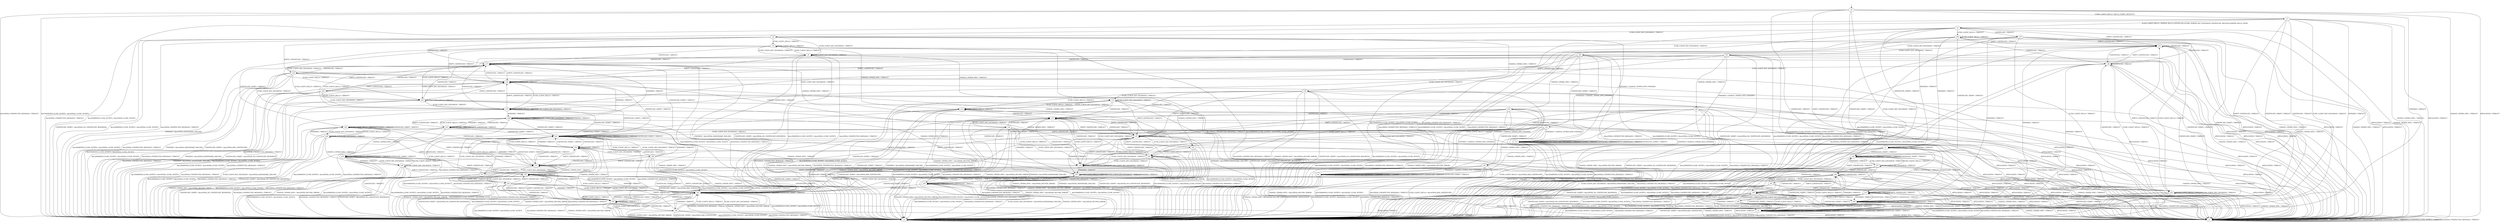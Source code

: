 digraph h7 {
s0 [label="s0"];
s1 [label="s1"];
s2 [label="s2"];
s3 [label="s3"];
s4 [label="s4"];
s5 [label="s5"];
s6 [label="s6"];
s7 [label="s7"];
s19 [label="s19"];
s20 [label="s20"];
s33 [label="s33"];
s60 [label="s60"];
s8 [label="s8"];
s9 [label="s9"];
s10 [label="s10"];
s11 [label="s11"];
s17 [label="s17"];
s21 [label="s21"];
s26 [label="s26"];
s27 [label="s27"];
s34 [label="s34"];
s38 [label="s38"];
s39 [label="s39"];
s40 [label="s40"];
s41 [label="s41"];
s49 [label="s49"];
s63 [label="s63"];
s12 [label="s12"];
s13 [label="s13"];
s14 [label="s14"];
s15 [label="s15"];
s18 [label="s18"];
s22 [label="s22"];
s30 [label="s30"];
s31 [label="s31"];
s35 [label="s35"];
s37 [label="s37"];
s42 [label="s42"];
s44 [label="s44"];
s45 [label="s45"];
s46 [label="s46"];
s48 [label="s48"];
s62 [label="s62"];
s16 [label="s16"];
s23 [label="s23"];
s25 [label="s25"];
s28 [label="s28"];
s32 [label="s32"];
s36 [label="s36"];
s43 [label="s43"];
s47 [label="s47"];
s51 [label="s51"];
s52 [label="s52"];
s53 [label="s53"];
s61 [label="s61"];
s24 [label="s24"];
s29 [label="s29"];
s50 [label="s50"];
s54 [label="s54"];
s55 [label="s55"];
s56 [label="s56"];
s57 [label="s57"];
s58 [label="s58"];
s59 [label="s59"];
s0 -> s1 [label="ECDH_CLIENT_HELLO / HELLO_VERIFY_REQUEST+"];
s0 -> s2 [label="ECDH_CLIENT_KEY_EXCHANGE / TIMEOUT"];
s0 -> s3 [label="CHANGE_CIPHER_SPEC / TIMEOUT"];
s0 -> s2 [label="FINISHED / TIMEOUT"];
s0 -> s3 [label="APPLICATION / TIMEOUT"];
s0 -> s2 [label="CERTIFICATE / TIMEOUT"];
s0 -> s2 [label="EMPTY_CERTIFICATE / TIMEOUT"];
s0 -> s2 [label="CERTIFICATE_VERIFY / TIMEOUT"];
s0 -> s4 [label="Alert(WARNING,CLOSE_NOTIFY) / Alert(FATAL,CLOSE_NOTIFY)"];
s0 -> s4 [label="Alert(FATAL,UNEXPECTED_MESSAGE) / TIMEOUT"];
s1 -> s5 [label="ECDH_CLIENT_HELLO / SERVER_HELLO,CERTIFICATE,ECDHE_SERVER_KEY_EXCHANGE,CERTIFICATE_REQUEST,SERVER_HELLO_DONE"];
s1 -> s2 [label="ECDH_CLIENT_KEY_EXCHANGE / TIMEOUT"];
s1 -> s3 [label="CHANGE_CIPHER_SPEC / TIMEOUT"];
s1 -> s2 [label="FINISHED / TIMEOUT"];
s1 -> s3 [label="APPLICATION / TIMEOUT"];
s1 -> s2 [label="CERTIFICATE / TIMEOUT"];
s1 -> s2 [label="EMPTY_CERTIFICATE / TIMEOUT"];
s1 -> s2 [label="CERTIFICATE_VERIFY / TIMEOUT"];
s1 -> s4 [label="Alert(WARNING,CLOSE_NOTIFY) / Alert(FATAL,CLOSE_NOTIFY)"];
s1 -> s4 [label="Alert(FATAL,UNEXPECTED_MESSAGE) / TIMEOUT"];
s2 -> s2 [label="ECDH_CLIENT_HELLO / TIMEOUT"];
s2 -> s2 [label="ECDH_CLIENT_KEY_EXCHANGE / TIMEOUT"];
s2 -> s3 [label="CHANGE_CIPHER_SPEC / TIMEOUT"];
s2 -> s2 [label="FINISHED / TIMEOUT"];
s2 -> s3 [label="APPLICATION / TIMEOUT"];
s2 -> s2 [label="CERTIFICATE / TIMEOUT"];
s2 -> s2 [label="EMPTY_CERTIFICATE / TIMEOUT"];
s2 -> s2 [label="CERTIFICATE_VERIFY / TIMEOUT"];
s2 -> s4 [label="Alert(WARNING,CLOSE_NOTIFY) / Alert(FATAL,CLOSE_NOTIFY)"];
s2 -> s4 [label="Alert(FATAL,UNEXPECTED_MESSAGE) / TIMEOUT"];
s3 -> s3 [label="ECDH_CLIENT_HELLO / TIMEOUT"];
s3 -> s3 [label="ECDH_CLIENT_KEY_EXCHANGE / TIMEOUT"];
s3 -> s3 [label="CHANGE_CIPHER_SPEC / TIMEOUT"];
s3 -> s3 [label="FINISHED / TIMEOUT"];
s3 -> s3 [label="APPLICATION / TIMEOUT"];
s3 -> s3 [label="CERTIFICATE / TIMEOUT"];
s3 -> s3 [label="EMPTY_CERTIFICATE / TIMEOUT"];
s3 -> s3 [label="CERTIFICATE_VERIFY / TIMEOUT"];
s3 -> s3 [label="Alert(WARNING,CLOSE_NOTIFY) / TIMEOUT"];
s3 -> s3 [label="Alert(FATAL,UNEXPECTED_MESSAGE) / TIMEOUT"];
s4 -> s4 [label="ECDH_CLIENT_HELLO / SOCKET_CLOSED"];
s4 -> s4 [label="ECDH_CLIENT_KEY_EXCHANGE / SOCKET_CLOSED"];
s4 -> s4 [label="CHANGE_CIPHER_SPEC / SOCKET_CLOSED"];
s4 -> s4 [label="FINISHED / SOCKET_CLOSED"];
s4 -> s4 [label="APPLICATION / SOCKET_CLOSED"];
s4 -> s4 [label="CERTIFICATE / SOCKET_CLOSED"];
s4 -> s4 [label="EMPTY_CERTIFICATE / SOCKET_CLOSED"];
s4 -> s4 [label="CERTIFICATE_VERIFY / SOCKET_CLOSED"];
s4 -> s4 [label="Alert(WARNING,CLOSE_NOTIFY) / SOCKET_CLOSED"];
s4 -> s4 [label="Alert(FATAL,UNEXPECTED_MESSAGE) / SOCKET_CLOSED"];
s5 -> s60 [label="ECDH_CLIENT_HELLO / TIMEOUT"];
s5 -> s6 [label="ECDH_CLIENT_KEY_EXCHANGE / TIMEOUT"];
s5 -> s3 [label="CHANGE_CIPHER_SPEC / TIMEOUT"];
s5 -> s7 [label="FINISHED / TIMEOUT"];
s5 -> s3 [label="APPLICATION / TIMEOUT"];
s5 -> s19 [label="CERTIFICATE / TIMEOUT"];
s5 -> s33 [label="EMPTY_CERTIFICATE / TIMEOUT"];
s5 -> s20 [label="CERTIFICATE_VERIFY / TIMEOUT"];
s5 -> s4 [label="Alert(WARNING,CLOSE_NOTIFY) / Alert(FATAL,CLOSE_NOTIFY)"];
s5 -> s4 [label="Alert(FATAL,UNEXPECTED_MESSAGE) / TIMEOUT"];
s6 -> s8 [label="ECDH_CLIENT_HELLO / TIMEOUT"];
s6 -> s9 [label="ECDH_CLIENT_KEY_EXCHANGE / TIMEOUT"];
s6 -> s10 [label="CHANGE_CIPHER_SPEC / TIMEOUT"];
s6 -> s11 [label="FINISHED / CHANGE_CIPHER_SPEC,FINISHED"];
s6 -> s3 [label="APPLICATION / TIMEOUT"];
s6 -> s17 [label="CERTIFICATE / TIMEOUT"];
s6 -> s34 [label="EMPTY_CERTIFICATE / TIMEOUT"];
s6 -> s4 [label="CERTIFICATE_VERIFY / Alert(FATAL,NO_CERTIFICATE_RESERVED)"];
s6 -> s4 [label="Alert(WARNING,CLOSE_NOTIFY) / Alert(FATAL,CLOSE_NOTIFY)"];
s6 -> s4 [label="Alert(FATAL,UNEXPECTED_MESSAGE) / TIMEOUT"];
s7 -> s7 [label="ECDH_CLIENT_HELLO / TIMEOUT"];
s7 -> s4 [label="ECDH_CLIENT_KEY_EXCHANGE / Alert(FATAL,HANDSHAKE_FAILURE)"];
s7 -> s3 [label="CHANGE_CIPHER_SPEC / TIMEOUT"];
s7 -> s7 [label="FINISHED / TIMEOUT"];
s7 -> s3 [label="APPLICATION / TIMEOUT"];
s7 -> s21 [label="CERTIFICATE / TIMEOUT"];
s7 -> s21 [label="EMPTY_CERTIFICATE / TIMEOUT"];
s7 -> s20 [label="CERTIFICATE_VERIFY / TIMEOUT"];
s7 -> s4 [label="Alert(WARNING,CLOSE_NOTIFY) / Alert(FATAL,CLOSE_NOTIFY)"];
s7 -> s4 [label="Alert(FATAL,UNEXPECTED_MESSAGE) / TIMEOUT"];
s19 -> s63 [label="ECDH_CLIENT_HELLO / TIMEOUT"];
s19 -> s26 [label="ECDH_CLIENT_KEY_EXCHANGE / TIMEOUT"];
s19 -> s3 [label="CHANGE_CIPHER_SPEC / TIMEOUT"];
s19 -> s49 [label="FINISHED / TIMEOUT"];
s19 -> s3 [label="APPLICATION / TIMEOUT"];
s19 -> s38 [label="CERTIFICATE / TIMEOUT"];
s19 -> s33 [label="EMPTY_CERTIFICATE / TIMEOUT"];
s19 -> s2 [label="CERTIFICATE_VERIFY / TIMEOUT"];
s19 -> s4 [label="Alert(WARNING,CLOSE_NOTIFY) / Alert(FATAL,CLOSE_NOTIFY)"];
s19 -> s4 [label="Alert(FATAL,UNEXPECTED_MESSAGE) / TIMEOUT"];
s20 -> s20 [label="ECDH_CLIENT_HELLO / TIMEOUT"];
s20 -> s27 [label="ECDH_CLIENT_KEY_EXCHANGE / TIMEOUT"];
s20 -> s3 [label="CHANGE_CIPHER_SPEC / TIMEOUT"];
s20 -> s20 [label="FINISHED / TIMEOUT"];
s20 -> s3 [label="APPLICATION / TIMEOUT"];
s20 -> s39 [label="CERTIFICATE / TIMEOUT"];
s20 -> s40 [label="EMPTY_CERTIFICATE / TIMEOUT"];
s20 -> s20 [label="CERTIFICATE_VERIFY / TIMEOUT"];
s20 -> s4 [label="Alert(WARNING,CLOSE_NOTIFY) / Alert(FATAL,CLOSE_NOTIFY)"];
s20 -> s4 [label="Alert(FATAL,UNEXPECTED_MESSAGE) / TIMEOUT"];
s33 -> s63 [label="ECDH_CLIENT_HELLO / TIMEOUT"];
s33 -> s41 [label="ECDH_CLIENT_KEY_EXCHANGE / TIMEOUT"];
s33 -> s3 [label="CHANGE_CIPHER_SPEC / TIMEOUT"];
s33 -> s49 [label="FINISHED / TIMEOUT"];
s33 -> s3 [label="APPLICATION / TIMEOUT"];
s33 -> s38 [label="CERTIFICATE / TIMEOUT"];
s33 -> s33 [label="EMPTY_CERTIFICATE / TIMEOUT"];
s33 -> s2 [label="CERTIFICATE_VERIFY / TIMEOUT"];
s33 -> s4 [label="Alert(WARNING,CLOSE_NOTIFY) / Alert(FATAL,CLOSE_NOTIFY)"];
s33 -> s4 [label="Alert(FATAL,UNEXPECTED_MESSAGE) / TIMEOUT"];
s60 -> s60 [label="ECDH_CLIENT_HELLO / TIMEOUT"];
s60 -> s9 [label="ECDH_CLIENT_KEY_EXCHANGE / TIMEOUT"];
s60 -> s3 [label="CHANGE_CIPHER_SPEC / TIMEOUT"];
s60 -> s7 [label="FINISHED / TIMEOUT"];
s60 -> s3 [label="APPLICATION / TIMEOUT"];
s60 -> s38 [label="CERTIFICATE / TIMEOUT"];
s60 -> s33 [label="EMPTY_CERTIFICATE / TIMEOUT"];
s60 -> s20 [label="CERTIFICATE_VERIFY / TIMEOUT"];
s60 -> s4 [label="Alert(WARNING,CLOSE_NOTIFY) / Alert(FATAL,CLOSE_NOTIFY)"];
s60 -> s4 [label="Alert(FATAL,UNEXPECTED_MESSAGE) / TIMEOUT"];
s8 -> s8 [label="ECDH_CLIENT_HELLO / TIMEOUT"];
s8 -> s9 [label="ECDH_CLIENT_KEY_EXCHANGE / TIMEOUT"];
s8 -> s12 [label="CHANGE_CIPHER_SPEC / TIMEOUT"];
s8 -> s4 [label="FINISHED / Alert(FATAL,HANDSHAKE_FAILURE)"];
s8 -> s3 [label="APPLICATION / TIMEOUT"];
s8 -> s17 [label="CERTIFICATE / TIMEOUT"];
s8 -> s34 [label="EMPTY_CERTIFICATE / TIMEOUT"];
s8 -> s22 [label="CERTIFICATE_VERIFY / TIMEOUT"];
s8 -> s4 [label="Alert(WARNING,CLOSE_NOTIFY) / Alert(FATAL,CLOSE_NOTIFY)"];
s8 -> s4 [label="Alert(FATAL,UNEXPECTED_MESSAGE) / TIMEOUT"];
s9 -> s8 [label="ECDH_CLIENT_HELLO / TIMEOUT"];
s9 -> s9 [label="ECDH_CLIENT_KEY_EXCHANGE / TIMEOUT"];
s9 -> s13 [label="CHANGE_CIPHER_SPEC / TIMEOUT"];
s9 -> s4 [label="FINISHED / Alert(FATAL,HANDSHAKE_FAILURE)"];
s9 -> s3 [label="APPLICATION / TIMEOUT"];
s9 -> s17 [label="CERTIFICATE / TIMEOUT"];
s9 -> s34 [label="EMPTY_CERTIFICATE / TIMEOUT"];
s9 -> s4 [label="CERTIFICATE_VERIFY / Alert(FATAL,NO_CERTIFICATE_RESERVED)"];
s9 -> s4 [label="Alert(WARNING,CLOSE_NOTIFY) / Alert(FATAL,CLOSE_NOTIFY)"];
s9 -> s4 [label="Alert(FATAL,UNEXPECTED_MESSAGE) / TIMEOUT"];
s10 -> s12 [label="ECDH_CLIENT_HELLO / TIMEOUT"];
s10 -> s13 [label="ECDH_CLIENT_KEY_EXCHANGE / TIMEOUT"];
s10 -> s4 [label="CHANGE_CIPHER_SPEC / Alert(FATAL,DECODE_ERROR)"];
s10 -> s14 [label="FINISHED / CHANGE_CIPHER_SPEC,FINISHED"];
s10 -> s3 [label="APPLICATION / TIMEOUT"];
s10 -> s15 [label="CERTIFICATE / TIMEOUT"];
s10 -> s35 [label="EMPTY_CERTIFICATE / TIMEOUT"];
s10 -> s4 [label="CERTIFICATE_VERIFY / Alert(FATAL,NO_CERTIFICATE_RESERVED)"];
s10 -> s4 [label="Alert(WARNING,CLOSE_NOTIFY) / Alert(FATAL,CLOSE_NOTIFY)"];
s10 -> s4 [label="Alert(FATAL,UNEXPECTED_MESSAGE) / TIMEOUT"];
s11 -> s11 [label="ECDH_CLIENT_HELLO / TIMEOUT"];
s11 -> s11 [label="ECDH_CLIENT_KEY_EXCHANGE / TIMEOUT"];
s11 -> s14 [label="CHANGE_CIPHER_SPEC / TIMEOUT"];
s11 -> s11 [label="FINISHED / TIMEOUT"];
s11 -> s4 [label="APPLICATION / APPLICATION"];
s11 -> s11 [label="CERTIFICATE / TIMEOUT"];
s11 -> s11 [label="EMPTY_CERTIFICATE / TIMEOUT"];
s11 -> s11 [label="CERTIFICATE_VERIFY / TIMEOUT"];
s11 -> s4 [label="Alert(WARNING,CLOSE_NOTIFY) / Alert(FATAL,CLOSE_NOTIFY)"];
s11 -> s4 [label="Alert(FATAL,UNEXPECTED_MESSAGE) / TIMEOUT"];
s17 -> s37 [label="ECDH_CLIENT_HELLO / TIMEOUT"];
s17 -> s18 [label="ECDH_CLIENT_KEY_EXCHANGE / TIMEOUT"];
s17 -> s15 [label="CHANGE_CIPHER_SPEC / TIMEOUT"];
s17 -> s48 [label="FINISHED / TIMEOUT"];
s17 -> s3 [label="APPLICATION / TIMEOUT"];
s17 -> s17 [label="CERTIFICATE / TIMEOUT"];
s17 -> s34 [label="EMPTY_CERTIFICATE / TIMEOUT"];
s17 -> s62 [label="CERTIFICATE_VERIFY / TIMEOUT"];
s17 -> s4 [label="Alert(WARNING,CLOSE_NOTIFY) / Alert(FATAL,CLOSE_NOTIFY)"];
s17 -> s4 [label="Alert(FATAL,UNEXPECTED_MESSAGE) / TIMEOUT"];
s21 -> s49 [label="ECDH_CLIENT_HELLO / TIMEOUT"];
s21 -> s4 [label="ECDH_CLIENT_KEY_EXCHANGE / Alert(FATAL,HANDSHAKE_FAILURE)"];
s21 -> s3 [label="CHANGE_CIPHER_SPEC / TIMEOUT"];
s21 -> s49 [label="FINISHED / TIMEOUT"];
s21 -> s3 [label="APPLICATION / TIMEOUT"];
s21 -> s21 [label="CERTIFICATE / TIMEOUT"];
s21 -> s21 [label="EMPTY_CERTIFICATE / TIMEOUT"];
s21 -> s2 [label="CERTIFICATE_VERIFY / TIMEOUT"];
s21 -> s4 [label="Alert(WARNING,CLOSE_NOTIFY) / Alert(FATAL,CLOSE_NOTIFY)"];
s21 -> s4 [label="Alert(FATAL,UNEXPECTED_MESSAGE) / TIMEOUT"];
s26 -> s25 [label="ECDH_CLIENT_HELLO / TIMEOUT"];
s26 -> s37 [label="ECDH_CLIENT_KEY_EXCHANGE / TIMEOUT"];
s26 -> s30 [label="CHANGE_CIPHER_SPEC / TIMEOUT"];
s26 -> s11 [label="FINISHED / CHANGE_CIPHER_SPEC,FINISHED"];
s26 -> s3 [label="APPLICATION / TIMEOUT"];
s26 -> s17 [label="CERTIFICATE / TIMEOUT"];
s26 -> s34 [label="EMPTY_CERTIFICATE / TIMEOUT"];
s26 -> s31 [label="CERTIFICATE_VERIFY / TIMEOUT"];
s26 -> s4 [label="Alert(WARNING,CLOSE_NOTIFY) / Alert(FATAL,CLOSE_NOTIFY)"];
s26 -> s4 [label="Alert(FATAL,UNEXPECTED_MESSAGE) / TIMEOUT"];
s27 -> s20 [label="ECDH_CLIENT_HELLO / TIMEOUT"];
s27 -> s27 [label="ECDH_CLIENT_KEY_EXCHANGE / TIMEOUT"];
s27 -> s3 [label="CHANGE_CIPHER_SPEC / TIMEOUT"];
s27 -> s20 [label="FINISHED / TIMEOUT"];
s27 -> s3 [label="APPLICATION / TIMEOUT"];
s27 -> s39 [label="CERTIFICATE / TIMEOUT"];
s27 -> s40 [label="EMPTY_CERTIFICATE / TIMEOUT"];
s27 -> s4 [label="CERTIFICATE_VERIFY / Alert(FATAL,NO_CERTIFICATE_RESERVED)"];
s27 -> s4 [label="Alert(WARNING,CLOSE_NOTIFY) / Alert(FATAL,CLOSE_NOTIFY)"];
s27 -> s4 [label="Alert(FATAL,UNEXPECTED_MESSAGE) / TIMEOUT"];
s34 -> s37 [label="ECDH_CLIENT_HELLO / TIMEOUT"];
s34 -> s42 [label="ECDH_CLIENT_KEY_EXCHANGE / TIMEOUT"];
s34 -> s35 [label="CHANGE_CIPHER_SPEC / TIMEOUT"];
s34 -> s48 [label="FINISHED / TIMEOUT"];
s34 -> s3 [label="APPLICATION / TIMEOUT"];
s34 -> s17 [label="CERTIFICATE / TIMEOUT"];
s34 -> s34 [label="EMPTY_CERTIFICATE / TIMEOUT"];
s34 -> s62 [label="CERTIFICATE_VERIFY / TIMEOUT"];
s34 -> s4 [label="Alert(WARNING,CLOSE_NOTIFY) / Alert(FATAL,CLOSE_NOTIFY)"];
s34 -> s4 [label="Alert(FATAL,UNEXPECTED_MESSAGE) / TIMEOUT"];
s38 -> s63 [label="ECDH_CLIENT_HELLO / TIMEOUT"];
s38 -> s18 [label="ECDH_CLIENT_KEY_EXCHANGE / TIMEOUT"];
s38 -> s3 [label="CHANGE_CIPHER_SPEC / TIMEOUT"];
s38 -> s49 [label="FINISHED / TIMEOUT"];
s38 -> s3 [label="APPLICATION / TIMEOUT"];
s38 -> s38 [label="CERTIFICATE / TIMEOUT"];
s38 -> s33 [label="EMPTY_CERTIFICATE / TIMEOUT"];
s38 -> s2 [label="CERTIFICATE_VERIFY / TIMEOUT"];
s38 -> s4 [label="Alert(WARNING,CLOSE_NOTIFY) / Alert(FATAL,CLOSE_NOTIFY)"];
s38 -> s4 [label="Alert(FATAL,UNEXPECTED_MESSAGE) / TIMEOUT"];
s39 -> s2 [label="ECDH_CLIENT_HELLO / TIMEOUT"];
s39 -> s44 [label="ECDH_CLIENT_KEY_EXCHANGE / TIMEOUT"];
s39 -> s3 [label="CHANGE_CIPHER_SPEC / TIMEOUT"];
s39 -> s2 [label="FINISHED / TIMEOUT"];
s39 -> s3 [label="APPLICATION / TIMEOUT"];
s39 -> s39 [label="CERTIFICATE / TIMEOUT"];
s39 -> s40 [label="EMPTY_CERTIFICATE / TIMEOUT"];
s39 -> s2 [label="CERTIFICATE_VERIFY / TIMEOUT"];
s39 -> s4 [label="Alert(WARNING,CLOSE_NOTIFY) / Alert(FATAL,CLOSE_NOTIFY)"];
s39 -> s4 [label="Alert(FATAL,UNEXPECTED_MESSAGE) / TIMEOUT"];
s40 -> s2 [label="ECDH_CLIENT_HELLO / TIMEOUT"];
s40 -> s45 [label="ECDH_CLIENT_KEY_EXCHANGE / TIMEOUT"];
s40 -> s3 [label="CHANGE_CIPHER_SPEC / TIMEOUT"];
s40 -> s2 [label="FINISHED / TIMEOUT"];
s40 -> s3 [label="APPLICATION / TIMEOUT"];
s40 -> s39 [label="CERTIFICATE / TIMEOUT"];
s40 -> s40 [label="EMPTY_CERTIFICATE / TIMEOUT"];
s40 -> s2 [label="CERTIFICATE_VERIFY / TIMEOUT"];
s40 -> s4 [label="Alert(WARNING,CLOSE_NOTIFY) / Alert(FATAL,CLOSE_NOTIFY)"];
s40 -> s4 [label="Alert(FATAL,UNEXPECTED_MESSAGE) / TIMEOUT"];
s41 -> s25 [label="ECDH_CLIENT_HELLO / TIMEOUT"];
s41 -> s37 [label="ECDH_CLIENT_KEY_EXCHANGE / TIMEOUT"];
s41 -> s46 [label="CHANGE_CIPHER_SPEC / TIMEOUT"];
s41 -> s11 [label="FINISHED / CHANGE_CIPHER_SPEC,FINISHED"];
s41 -> s3 [label="APPLICATION / TIMEOUT"];
s41 -> s17 [label="CERTIFICATE / TIMEOUT"];
s41 -> s34 [label="EMPTY_CERTIFICATE / TIMEOUT"];
s41 -> s4 [label="CERTIFICATE_VERIFY / Alert(FATAL,NO_CERTIFICATE_RESERVED)"];
s41 -> s4 [label="Alert(WARNING,CLOSE_NOTIFY) / Alert(FATAL,CLOSE_NOTIFY)"];
s41 -> s4 [label="Alert(FATAL,UNEXPECTED_MESSAGE) / TIMEOUT"];
s49 -> s49 [label="ECDH_CLIENT_HELLO / TIMEOUT"];
s49 -> s49 [label="ECDH_CLIENT_KEY_EXCHANGE / TIMEOUT"];
s49 -> s3 [label="CHANGE_CIPHER_SPEC / TIMEOUT"];
s49 -> s49 [label="FINISHED / TIMEOUT"];
s49 -> s3 [label="APPLICATION / TIMEOUT"];
s49 -> s21 [label="CERTIFICATE / TIMEOUT"];
s49 -> s21 [label="EMPTY_CERTIFICATE / TIMEOUT"];
s49 -> s2 [label="CERTIFICATE_VERIFY / TIMEOUT"];
s49 -> s4 [label="Alert(WARNING,CLOSE_NOTIFY) / Alert(FATAL,CLOSE_NOTIFY)"];
s49 -> s4 [label="Alert(FATAL,UNEXPECTED_MESSAGE) / TIMEOUT"];
s63 -> s63 [label="ECDH_CLIENT_HELLO / TIMEOUT"];
s63 -> s63 [label="ECDH_CLIENT_KEY_EXCHANGE / TIMEOUT"];
s63 -> s3 [label="CHANGE_CIPHER_SPEC / TIMEOUT"];
s63 -> s49 [label="FINISHED / TIMEOUT"];
s63 -> s3 [label="APPLICATION / TIMEOUT"];
s63 -> s38 [label="CERTIFICATE / TIMEOUT"];
s63 -> s33 [label="EMPTY_CERTIFICATE / TIMEOUT"];
s63 -> s2 [label="CERTIFICATE_VERIFY / TIMEOUT"];
s63 -> s4 [label="Alert(WARNING,CLOSE_NOTIFY) / Alert(FATAL,CLOSE_NOTIFY)"];
s63 -> s4 [label="Alert(FATAL,UNEXPECTED_MESSAGE) / TIMEOUT"];
s12 -> s12 [label="ECDH_CLIENT_HELLO / TIMEOUT"];
s12 -> s13 [label="ECDH_CLIENT_KEY_EXCHANGE / TIMEOUT"];
s12 -> s4 [label="CHANGE_CIPHER_SPEC / Alert(FATAL,DECODE_ERROR)"];
s12 -> s4 [label="FINISHED / Alert(FATAL,HANDSHAKE_FAILURE)"];
s12 -> s3 [label="APPLICATION / TIMEOUT"];
s12 -> s15 [label="CERTIFICATE / TIMEOUT"];
s12 -> s35 [label="EMPTY_CERTIFICATE / TIMEOUT"];
s12 -> s23 [label="CERTIFICATE_VERIFY / TIMEOUT"];
s12 -> s4 [label="Alert(WARNING,CLOSE_NOTIFY) / Alert(FATAL,CLOSE_NOTIFY)"];
s12 -> s4 [label="Alert(FATAL,UNEXPECTED_MESSAGE) / TIMEOUT"];
s13 -> s12 [label="ECDH_CLIENT_HELLO / TIMEOUT"];
s13 -> s13 [label="ECDH_CLIENT_KEY_EXCHANGE / TIMEOUT"];
s13 -> s4 [label="CHANGE_CIPHER_SPEC / Alert(FATAL,DECODE_ERROR)"];
s13 -> s4 [label="FINISHED / Alert(FATAL,HANDSHAKE_FAILURE)"];
s13 -> s3 [label="APPLICATION / TIMEOUT"];
s13 -> s15 [label="CERTIFICATE / TIMEOUT"];
s13 -> s35 [label="EMPTY_CERTIFICATE / TIMEOUT"];
s13 -> s4 [label="CERTIFICATE_VERIFY / Alert(FATAL,NO_CERTIFICATE_RESERVED)"];
s13 -> s4 [label="Alert(WARNING,CLOSE_NOTIFY) / Alert(FATAL,CLOSE_NOTIFY)"];
s13 -> s4 [label="Alert(FATAL,UNEXPECTED_MESSAGE) / TIMEOUT"];
s14 -> s14 [label="ECDH_CLIENT_HELLO / TIMEOUT"];
s14 -> s14 [label="ECDH_CLIENT_KEY_EXCHANGE / TIMEOUT"];
s14 -> s4 [label="CHANGE_CIPHER_SPEC / Alert(FATAL,DECODE_ERROR)"];
s14 -> s14 [label="FINISHED / TIMEOUT"];
s14 -> s4 [label="APPLICATION / APPLICATION"];
s14 -> s14 [label="CERTIFICATE / TIMEOUT"];
s14 -> s14 [label="EMPTY_CERTIFICATE / TIMEOUT"];
s14 -> s14 [label="CERTIFICATE_VERIFY / TIMEOUT"];
s14 -> s4 [label="Alert(WARNING,CLOSE_NOTIFY) / Alert(FATAL,CLOSE_NOTIFY)"];
s14 -> s4 [label="Alert(FATAL,UNEXPECTED_MESSAGE) / TIMEOUT"];
s15 -> s36 [label="ECDH_CLIENT_HELLO / TIMEOUT"];
s15 -> s16 [label="ECDH_CLIENT_KEY_EXCHANGE / TIMEOUT"];
s15 -> s4 [label="CHANGE_CIPHER_SPEC / Alert(FATAL,DECODE_ERROR)"];
s15 -> s47 [label="FINISHED / TIMEOUT"];
s15 -> s3 [label="APPLICATION / TIMEOUT"];
s15 -> s15 [label="CERTIFICATE / TIMEOUT"];
s15 -> s35 [label="EMPTY_CERTIFICATE / TIMEOUT"];
s15 -> s61 [label="CERTIFICATE_VERIFY / TIMEOUT"];
s15 -> s4 [label="Alert(WARNING,CLOSE_NOTIFY) / Alert(FATAL,CLOSE_NOTIFY)"];
s15 -> s4 [label="Alert(FATAL,UNEXPECTED_MESSAGE) / TIMEOUT"];
s18 -> s25 [label="ECDH_CLIENT_HELLO / TIMEOUT"];
s18 -> s37 [label="ECDH_CLIENT_KEY_EXCHANGE / TIMEOUT"];
s18 -> s16 [label="CHANGE_CIPHER_SPEC / TIMEOUT"];
s18 -> s4 [label="FINISHED / Alert(FATAL,HANDSHAKE_FAILURE)"];
s18 -> s3 [label="APPLICATION / TIMEOUT"];
s18 -> s17 [label="CERTIFICATE / TIMEOUT"];
s18 -> s34 [label="EMPTY_CERTIFICATE / TIMEOUT"];
s18 -> s4 [label="CERTIFICATE_VERIFY / Alert(FATAL,BAD_CERTIFICATE)"];
s18 -> s4 [label="Alert(WARNING,CLOSE_NOTIFY) / Alert(FATAL,CLOSE_NOTIFY)"];
s18 -> s4 [label="Alert(FATAL,UNEXPECTED_MESSAGE) / TIMEOUT"];
s22 -> s22 [label="ECDH_CLIENT_HELLO / TIMEOUT"];
s22 -> s28 [label="ECDH_CLIENT_KEY_EXCHANGE / TIMEOUT"];
s22 -> s23 [label="CHANGE_CIPHER_SPEC / TIMEOUT"];
s22 -> s22 [label="FINISHED / TIMEOUT"];
s22 -> s3 [label="APPLICATION / TIMEOUT"];
s22 -> s52 [label="CERTIFICATE / TIMEOUT"];
s22 -> s53 [label="EMPTY_CERTIFICATE / TIMEOUT"];
s22 -> s22 [label="CERTIFICATE_VERIFY / TIMEOUT"];
s22 -> s4 [label="Alert(WARNING,CLOSE_NOTIFY) / Alert(FATAL,CLOSE_NOTIFY)"];
s22 -> s4 [label="Alert(FATAL,UNEXPECTED_MESSAGE) / TIMEOUT"];
s30 -> s24 [label="ECDH_CLIENT_HELLO / TIMEOUT"];
s30 -> s36 [label="ECDH_CLIENT_KEY_EXCHANGE / TIMEOUT"];
s30 -> s4 [label="CHANGE_CIPHER_SPEC / Alert(FATAL,DECODE_ERROR)"];
s30 -> s14 [label="FINISHED / CHANGE_CIPHER_SPEC,FINISHED"];
s30 -> s3 [label="APPLICATION / TIMEOUT"];
s30 -> s15 [label="CERTIFICATE / TIMEOUT"];
s30 -> s35 [label="EMPTY_CERTIFICATE / TIMEOUT"];
s30 -> s32 [label="CERTIFICATE_VERIFY / TIMEOUT"];
s30 -> s4 [label="Alert(WARNING,CLOSE_NOTIFY) / Alert(FATAL,CLOSE_NOTIFY)"];
s30 -> s4 [label="Alert(FATAL,UNEXPECTED_MESSAGE) / TIMEOUT"];
s31 -> s4 [label="ECDH_CLIENT_HELLO / Alert(FATAL,BAD_CERTIFICATE)"];
s31 -> s62 [label="ECDH_CLIENT_KEY_EXCHANGE / TIMEOUT"];
s31 -> s32 [label="CHANGE_CIPHER_SPEC / TIMEOUT"];
s31 -> s11 [label="FINISHED / CHANGE_CIPHER_SPEC,FINISHED"];
s31 -> s3 [label="APPLICATION / TIMEOUT"];
s31 -> s52 [label="CERTIFICATE / TIMEOUT"];
s31 -> s53 [label="EMPTY_CERTIFICATE / TIMEOUT"];
s31 -> s62 [label="CERTIFICATE_VERIFY / TIMEOUT"];
s31 -> s4 [label="Alert(WARNING,CLOSE_NOTIFY) / Alert(FATAL,CLOSE_NOTIFY)"];
s31 -> s4 [label="Alert(FATAL,UNEXPECTED_MESSAGE) / TIMEOUT"];
s35 -> s36 [label="ECDH_CLIENT_HELLO / TIMEOUT"];
s35 -> s43 [label="ECDH_CLIENT_KEY_EXCHANGE / TIMEOUT"];
s35 -> s4 [label="CHANGE_CIPHER_SPEC / Alert(FATAL,DECODE_ERROR)"];
s35 -> s47 [label="FINISHED / TIMEOUT"];
s35 -> s3 [label="APPLICATION / TIMEOUT"];
s35 -> s15 [label="CERTIFICATE / TIMEOUT"];
s35 -> s35 [label="EMPTY_CERTIFICATE / TIMEOUT"];
s35 -> s61 [label="CERTIFICATE_VERIFY / TIMEOUT"];
s35 -> s4 [label="Alert(WARNING,CLOSE_NOTIFY) / Alert(FATAL,CLOSE_NOTIFY)"];
s35 -> s4 [label="Alert(FATAL,UNEXPECTED_MESSAGE) / TIMEOUT"];
s37 -> s37 [label="ECDH_CLIENT_HELLO / TIMEOUT"];
s37 -> s37 [label="ECDH_CLIENT_KEY_EXCHANGE / TIMEOUT"];
s37 -> s36 [label="CHANGE_CIPHER_SPEC / TIMEOUT"];
s37 -> s48 [label="FINISHED / TIMEOUT"];
s37 -> s3 [label="APPLICATION / TIMEOUT"];
s37 -> s17 [label="CERTIFICATE / TIMEOUT"];
s37 -> s34 [label="EMPTY_CERTIFICATE / TIMEOUT"];
s37 -> s62 [label="CERTIFICATE_VERIFY / TIMEOUT"];
s37 -> s4 [label="Alert(WARNING,CLOSE_NOTIFY) / Alert(FATAL,CLOSE_NOTIFY)"];
s37 -> s4 [label="Alert(FATAL,UNEXPECTED_MESSAGE) / TIMEOUT"];
s42 -> s25 [label="ECDH_CLIENT_HELLO / TIMEOUT"];
s42 -> s37 [label="ECDH_CLIENT_KEY_EXCHANGE / TIMEOUT"];
s42 -> s43 [label="CHANGE_CIPHER_SPEC / TIMEOUT"];
s42 -> s4 [label="FINISHED / Alert(FATAL,HANDSHAKE_FAILURE)"];
s42 -> s3 [label="APPLICATION / TIMEOUT"];
s42 -> s17 [label="CERTIFICATE / TIMEOUT"];
s42 -> s34 [label="EMPTY_CERTIFICATE / TIMEOUT"];
s42 -> s4 [label="CERTIFICATE_VERIFY / Alert(FATAL,NO_CERTIFICATE_RESERVED)"];
s42 -> s4 [label="Alert(WARNING,CLOSE_NOTIFY) / Alert(FATAL,CLOSE_NOTIFY)"];
s42 -> s4 [label="Alert(FATAL,UNEXPECTED_MESSAGE) / TIMEOUT"];
s44 -> s2 [label="ECDH_CLIENT_HELLO / TIMEOUT"];
s44 -> s2 [label="ECDH_CLIENT_KEY_EXCHANGE / TIMEOUT"];
s44 -> s3 [label="CHANGE_CIPHER_SPEC / TIMEOUT"];
s44 -> s2 [label="FINISHED / TIMEOUT"];
s44 -> s3 [label="APPLICATION / TIMEOUT"];
s44 -> s39 [label="CERTIFICATE / TIMEOUT"];
s44 -> s40 [label="EMPTY_CERTIFICATE / TIMEOUT"];
s44 -> s4 [label="CERTIFICATE_VERIFY / Alert(FATAL,BAD_CERTIFICATE)"];
s44 -> s4 [label="Alert(WARNING,CLOSE_NOTIFY) / Alert(FATAL,CLOSE_NOTIFY)"];
s44 -> s4 [label="Alert(FATAL,UNEXPECTED_MESSAGE) / TIMEOUT"];
s45 -> s2 [label="ECDH_CLIENT_HELLO / TIMEOUT"];
s45 -> s2 [label="ECDH_CLIENT_KEY_EXCHANGE / TIMEOUT"];
s45 -> s3 [label="CHANGE_CIPHER_SPEC / TIMEOUT"];
s45 -> s2 [label="FINISHED / TIMEOUT"];
s45 -> s3 [label="APPLICATION / TIMEOUT"];
s45 -> s39 [label="CERTIFICATE / TIMEOUT"];
s45 -> s40 [label="EMPTY_CERTIFICATE / TIMEOUT"];
s45 -> s4 [label="CERTIFICATE_VERIFY / Alert(FATAL,NO_CERTIFICATE_RESERVED)"];
s45 -> s4 [label="Alert(WARNING,CLOSE_NOTIFY) / Alert(FATAL,CLOSE_NOTIFY)"];
s45 -> s4 [label="Alert(FATAL,UNEXPECTED_MESSAGE) / TIMEOUT"];
s46 -> s24 [label="ECDH_CLIENT_HELLO / TIMEOUT"];
s46 -> s36 [label="ECDH_CLIENT_KEY_EXCHANGE / TIMEOUT"];
s46 -> s4 [label="CHANGE_CIPHER_SPEC / Alert(FATAL,DECODE_ERROR)"];
s46 -> s14 [label="FINISHED / CHANGE_CIPHER_SPEC,FINISHED"];
s46 -> s3 [label="APPLICATION / TIMEOUT"];
s46 -> s15 [label="CERTIFICATE / TIMEOUT"];
s46 -> s35 [label="EMPTY_CERTIFICATE / TIMEOUT"];
s46 -> s4 [label="CERTIFICATE_VERIFY / Alert(FATAL,NO_CERTIFICATE_RESERVED)"];
s46 -> s4 [label="Alert(WARNING,CLOSE_NOTIFY) / Alert(FATAL,CLOSE_NOTIFY)"];
s46 -> s4 [label="Alert(FATAL,UNEXPECTED_MESSAGE) / TIMEOUT"];
s48 -> s48 [label="ECDH_CLIENT_HELLO / TIMEOUT"];
s48 -> s48 [label="ECDH_CLIENT_KEY_EXCHANGE / TIMEOUT"];
s48 -> s47 [label="CHANGE_CIPHER_SPEC / TIMEOUT"];
s48 -> s48 [label="FINISHED / TIMEOUT"];
s48 -> s3 [label="APPLICATION / TIMEOUT"];
s48 -> s51 [label="CERTIFICATE / TIMEOUT"];
s48 -> s51 [label="EMPTY_CERTIFICATE / TIMEOUT"];
s48 -> s62 [label="CERTIFICATE_VERIFY / TIMEOUT"];
s48 -> s4 [label="Alert(WARNING,CLOSE_NOTIFY) / Alert(FATAL,CLOSE_NOTIFY)"];
s48 -> s4 [label="Alert(FATAL,UNEXPECTED_MESSAGE) / TIMEOUT"];
s62 -> s62 [label="ECDH_CLIENT_HELLO / TIMEOUT"];
s62 -> s62 [label="ECDH_CLIENT_KEY_EXCHANGE / TIMEOUT"];
s62 -> s61 [label="CHANGE_CIPHER_SPEC / TIMEOUT"];
s62 -> s62 [label="FINISHED / TIMEOUT"];
s62 -> s3 [label="APPLICATION / TIMEOUT"];
s62 -> s52 [label="CERTIFICATE / TIMEOUT"];
s62 -> s53 [label="EMPTY_CERTIFICATE / TIMEOUT"];
s62 -> s62 [label="CERTIFICATE_VERIFY / TIMEOUT"];
s62 -> s4 [label="Alert(WARNING,CLOSE_NOTIFY) / Alert(FATAL,CLOSE_NOTIFY)"];
s62 -> s4 [label="Alert(FATAL,UNEXPECTED_MESSAGE) / TIMEOUT"];
s16 -> s24 [label="ECDH_CLIENT_HELLO / TIMEOUT"];
s16 -> s36 [label="ECDH_CLIENT_KEY_EXCHANGE / TIMEOUT"];
s16 -> s4 [label="CHANGE_CIPHER_SPEC / Alert(FATAL,DECODE_ERROR)"];
s16 -> s4 [label="FINISHED / Alert(FATAL,HANDSHAKE_FAILURE)"];
s16 -> s3 [label="APPLICATION / TIMEOUT"];
s16 -> s15 [label="CERTIFICATE / TIMEOUT"];
s16 -> s35 [label="EMPTY_CERTIFICATE / TIMEOUT"];
s16 -> s4 [label="CERTIFICATE_VERIFY / Alert(FATAL,BAD_CERTIFICATE)"];
s16 -> s4 [label="Alert(WARNING,CLOSE_NOTIFY) / Alert(FATAL,CLOSE_NOTIFY)"];
s16 -> s4 [label="Alert(FATAL,UNEXPECTED_MESSAGE) / TIMEOUT"];
s23 -> s23 [label="ECDH_CLIENT_HELLO / TIMEOUT"];
s23 -> s29 [label="ECDH_CLIENT_KEY_EXCHANGE / TIMEOUT"];
s23 -> s4 [label="CHANGE_CIPHER_SPEC / Alert(FATAL,DECODE_ERROR)"];
s23 -> s23 [label="FINISHED / TIMEOUT"];
s23 -> s3 [label="APPLICATION / TIMEOUT"];
s23 -> s54 [label="CERTIFICATE / TIMEOUT"];
s23 -> s55 [label="EMPTY_CERTIFICATE / TIMEOUT"];
s23 -> s23 [label="CERTIFICATE_VERIFY / TIMEOUT"];
s23 -> s4 [label="Alert(WARNING,CLOSE_NOTIFY) / Alert(FATAL,CLOSE_NOTIFY)"];
s23 -> s4 [label="Alert(FATAL,UNEXPECTED_MESSAGE) / TIMEOUT"];
s25 -> s25 [label="ECDH_CLIENT_HELLO / TIMEOUT"];
s25 -> s37 [label="ECDH_CLIENT_KEY_EXCHANGE / TIMEOUT"];
s25 -> s24 [label="CHANGE_CIPHER_SPEC / TIMEOUT"];
s25 -> s4 [label="FINISHED / Alert(FATAL,HANDSHAKE_FAILURE)"];
s25 -> s3 [label="APPLICATION / TIMEOUT"];
s25 -> s17 [label="CERTIFICATE / TIMEOUT"];
s25 -> s34 [label="EMPTY_CERTIFICATE / TIMEOUT"];
s25 -> s62 [label="CERTIFICATE_VERIFY / TIMEOUT"];
s25 -> s4 [label="Alert(WARNING,CLOSE_NOTIFY) / Alert(FATAL,CLOSE_NOTIFY)"];
s25 -> s4 [label="Alert(FATAL,UNEXPECTED_MESSAGE) / TIMEOUT"];
s28 -> s22 [label="ECDH_CLIENT_HELLO / TIMEOUT"];
s28 -> s28 [label="ECDH_CLIENT_KEY_EXCHANGE / TIMEOUT"];
s28 -> s29 [label="CHANGE_CIPHER_SPEC / TIMEOUT"];
s28 -> s22 [label="FINISHED / TIMEOUT"];
s28 -> s3 [label="APPLICATION / TIMEOUT"];
s28 -> s52 [label="CERTIFICATE / TIMEOUT"];
s28 -> s53 [label="EMPTY_CERTIFICATE / TIMEOUT"];
s28 -> s4 [label="CERTIFICATE_VERIFY / Alert(FATAL,NO_CERTIFICATE_RESERVED)"];
s28 -> s4 [label="Alert(WARNING,CLOSE_NOTIFY) / Alert(FATAL,CLOSE_NOTIFY)"];
s28 -> s4 [label="Alert(FATAL,UNEXPECTED_MESSAGE) / TIMEOUT"];
s32 -> s4 [label="ECDH_CLIENT_HELLO / Alert(FATAL,BAD_CERTIFICATE)"];
s32 -> s61 [label="ECDH_CLIENT_KEY_EXCHANGE / TIMEOUT"];
s32 -> s4 [label="CHANGE_CIPHER_SPEC / Alert(FATAL,DECODE_ERROR)"];
s32 -> s14 [label="FINISHED / CHANGE_CIPHER_SPEC,FINISHED"];
s32 -> s3 [label="APPLICATION / TIMEOUT"];
s32 -> s54 [label="CERTIFICATE / TIMEOUT"];
s32 -> s55 [label="EMPTY_CERTIFICATE / TIMEOUT"];
s32 -> s61 [label="CERTIFICATE_VERIFY / TIMEOUT"];
s32 -> s4 [label="Alert(WARNING,CLOSE_NOTIFY) / Alert(FATAL,CLOSE_NOTIFY)"];
s32 -> s4 [label="Alert(FATAL,UNEXPECTED_MESSAGE) / TIMEOUT"];
s36 -> s36 [label="ECDH_CLIENT_HELLO / TIMEOUT"];
s36 -> s36 [label="ECDH_CLIENT_KEY_EXCHANGE / TIMEOUT"];
s36 -> s4 [label="CHANGE_CIPHER_SPEC / Alert(FATAL,DECODE_ERROR)"];
s36 -> s47 [label="FINISHED / TIMEOUT"];
s36 -> s3 [label="APPLICATION / TIMEOUT"];
s36 -> s15 [label="CERTIFICATE / TIMEOUT"];
s36 -> s35 [label="EMPTY_CERTIFICATE / TIMEOUT"];
s36 -> s61 [label="CERTIFICATE_VERIFY / TIMEOUT"];
s36 -> s4 [label="Alert(WARNING,CLOSE_NOTIFY) / Alert(FATAL,CLOSE_NOTIFY)"];
s36 -> s4 [label="Alert(FATAL,UNEXPECTED_MESSAGE) / TIMEOUT"];
s43 -> s24 [label="ECDH_CLIENT_HELLO / TIMEOUT"];
s43 -> s36 [label="ECDH_CLIENT_KEY_EXCHANGE / TIMEOUT"];
s43 -> s4 [label="CHANGE_CIPHER_SPEC / Alert(FATAL,DECODE_ERROR)"];
s43 -> s4 [label="FINISHED / Alert(FATAL,HANDSHAKE_FAILURE)"];
s43 -> s3 [label="APPLICATION / TIMEOUT"];
s43 -> s15 [label="CERTIFICATE / TIMEOUT"];
s43 -> s35 [label="EMPTY_CERTIFICATE / TIMEOUT"];
s43 -> s4 [label="CERTIFICATE_VERIFY / Alert(FATAL,NO_CERTIFICATE_RESERVED)"];
s43 -> s4 [label="Alert(WARNING,CLOSE_NOTIFY) / Alert(FATAL,CLOSE_NOTIFY)"];
s43 -> s4 [label="Alert(FATAL,UNEXPECTED_MESSAGE) / TIMEOUT"];
s47 -> s47 [label="ECDH_CLIENT_HELLO / TIMEOUT"];
s47 -> s47 [label="ECDH_CLIENT_KEY_EXCHANGE / TIMEOUT"];
s47 -> s4 [label="CHANGE_CIPHER_SPEC / Alert(FATAL,DECODE_ERROR)"];
s47 -> s47 [label="FINISHED / TIMEOUT"];
s47 -> s3 [label="APPLICATION / TIMEOUT"];
s47 -> s50 [label="CERTIFICATE / TIMEOUT"];
s47 -> s50 [label="EMPTY_CERTIFICATE / TIMEOUT"];
s47 -> s61 [label="CERTIFICATE_VERIFY / TIMEOUT"];
s47 -> s4 [label="Alert(WARNING,CLOSE_NOTIFY) / Alert(FATAL,CLOSE_NOTIFY)"];
s47 -> s4 [label="Alert(FATAL,UNEXPECTED_MESSAGE) / TIMEOUT"];
s51 -> s48 [label="ECDH_CLIENT_HELLO / TIMEOUT"];
s51 -> s4 [label="ECDH_CLIENT_KEY_EXCHANGE / Alert(FATAL,HANDSHAKE_FAILURE)"];
s51 -> s50 [label="CHANGE_CIPHER_SPEC / TIMEOUT"];
s51 -> s48 [label="FINISHED / TIMEOUT"];
s51 -> s3 [label="APPLICATION / TIMEOUT"];
s51 -> s51 [label="CERTIFICATE / TIMEOUT"];
s51 -> s51 [label="EMPTY_CERTIFICATE / TIMEOUT"];
s51 -> s62 [label="CERTIFICATE_VERIFY / TIMEOUT"];
s51 -> s4 [label="Alert(WARNING,CLOSE_NOTIFY) / Alert(FATAL,CLOSE_NOTIFY)"];
s51 -> s4 [label="Alert(FATAL,UNEXPECTED_MESSAGE) / TIMEOUT"];
s52 -> s62 [label="ECDH_CLIENT_HELLO / TIMEOUT"];
s52 -> s56 [label="ECDH_CLIENT_KEY_EXCHANGE / TIMEOUT"];
s52 -> s54 [label="CHANGE_CIPHER_SPEC / TIMEOUT"];
s52 -> s62 [label="FINISHED / TIMEOUT"];
s52 -> s3 [label="APPLICATION / TIMEOUT"];
s52 -> s52 [label="CERTIFICATE / TIMEOUT"];
s52 -> s53 [label="EMPTY_CERTIFICATE / TIMEOUT"];
s52 -> s62 [label="CERTIFICATE_VERIFY / TIMEOUT"];
s52 -> s4 [label="Alert(WARNING,CLOSE_NOTIFY) / Alert(FATAL,CLOSE_NOTIFY)"];
s52 -> s4 [label="Alert(FATAL,UNEXPECTED_MESSAGE) / TIMEOUT"];
s53 -> s62 [label="ECDH_CLIENT_HELLO / TIMEOUT"];
s53 -> s57 [label="ECDH_CLIENT_KEY_EXCHANGE / TIMEOUT"];
s53 -> s55 [label="CHANGE_CIPHER_SPEC / TIMEOUT"];
s53 -> s62 [label="FINISHED / TIMEOUT"];
s53 -> s3 [label="APPLICATION / TIMEOUT"];
s53 -> s52 [label="CERTIFICATE / TIMEOUT"];
s53 -> s53 [label="EMPTY_CERTIFICATE / TIMEOUT"];
s53 -> s62 [label="CERTIFICATE_VERIFY / TIMEOUT"];
s53 -> s4 [label="Alert(WARNING,CLOSE_NOTIFY) / Alert(FATAL,CLOSE_NOTIFY)"];
s53 -> s4 [label="Alert(FATAL,UNEXPECTED_MESSAGE) / TIMEOUT"];
s61 -> s61 [label="ECDH_CLIENT_HELLO / TIMEOUT"];
s61 -> s61 [label="ECDH_CLIENT_KEY_EXCHANGE / TIMEOUT"];
s61 -> s4 [label="CHANGE_CIPHER_SPEC / Alert(FATAL,DECODE_ERROR)"];
s61 -> s61 [label="FINISHED / TIMEOUT"];
s61 -> s3 [label="APPLICATION / TIMEOUT"];
s61 -> s54 [label="CERTIFICATE / TIMEOUT"];
s61 -> s55 [label="EMPTY_CERTIFICATE / TIMEOUT"];
s61 -> s61 [label="CERTIFICATE_VERIFY / TIMEOUT"];
s61 -> s4 [label="Alert(WARNING,CLOSE_NOTIFY) / Alert(FATAL,CLOSE_NOTIFY)"];
s61 -> s4 [label="Alert(FATAL,UNEXPECTED_MESSAGE) / TIMEOUT"];
s24 -> s24 [label="ECDH_CLIENT_HELLO / TIMEOUT"];
s24 -> s36 [label="ECDH_CLIENT_KEY_EXCHANGE / TIMEOUT"];
s24 -> s4 [label="CHANGE_CIPHER_SPEC / Alert(FATAL,DECODE_ERROR)"];
s24 -> s4 [label="FINISHED / Alert(FATAL,HANDSHAKE_FAILURE)"];
s24 -> s3 [label="APPLICATION / TIMEOUT"];
s24 -> s15 [label="CERTIFICATE / TIMEOUT"];
s24 -> s35 [label="EMPTY_CERTIFICATE / TIMEOUT"];
s24 -> s61 [label="CERTIFICATE_VERIFY / TIMEOUT"];
s24 -> s4 [label="Alert(WARNING,CLOSE_NOTIFY) / Alert(FATAL,CLOSE_NOTIFY)"];
s24 -> s4 [label="Alert(FATAL,UNEXPECTED_MESSAGE) / TIMEOUT"];
s29 -> s23 [label="ECDH_CLIENT_HELLO / TIMEOUT"];
s29 -> s29 [label="ECDH_CLIENT_KEY_EXCHANGE / TIMEOUT"];
s29 -> s4 [label="CHANGE_CIPHER_SPEC / Alert(FATAL,DECODE_ERROR)"];
s29 -> s23 [label="FINISHED / TIMEOUT"];
s29 -> s3 [label="APPLICATION / TIMEOUT"];
s29 -> s54 [label="CERTIFICATE / TIMEOUT"];
s29 -> s55 [label="EMPTY_CERTIFICATE / TIMEOUT"];
s29 -> s4 [label="CERTIFICATE_VERIFY / Alert(FATAL,NO_CERTIFICATE_RESERVED)"];
s29 -> s4 [label="Alert(WARNING,CLOSE_NOTIFY) / Alert(FATAL,CLOSE_NOTIFY)"];
s29 -> s4 [label="Alert(FATAL,UNEXPECTED_MESSAGE) / TIMEOUT"];
s50 -> s47 [label="ECDH_CLIENT_HELLO / TIMEOUT"];
s50 -> s4 [label="ECDH_CLIENT_KEY_EXCHANGE / Alert(FATAL,HANDSHAKE_FAILURE)"];
s50 -> s4 [label="CHANGE_CIPHER_SPEC / Alert(FATAL,DECODE_ERROR)"];
s50 -> s47 [label="FINISHED / TIMEOUT"];
s50 -> s3 [label="APPLICATION / TIMEOUT"];
s50 -> s50 [label="CERTIFICATE / TIMEOUT"];
s50 -> s50 [label="EMPTY_CERTIFICATE / TIMEOUT"];
s50 -> s61 [label="CERTIFICATE_VERIFY / TIMEOUT"];
s50 -> s4 [label="Alert(WARNING,CLOSE_NOTIFY) / Alert(FATAL,CLOSE_NOTIFY)"];
s50 -> s4 [label="Alert(FATAL,UNEXPECTED_MESSAGE) / TIMEOUT"];
s54 -> s61 [label="ECDH_CLIENT_HELLO / TIMEOUT"];
s54 -> s58 [label="ECDH_CLIENT_KEY_EXCHANGE / TIMEOUT"];
s54 -> s4 [label="CHANGE_CIPHER_SPEC / Alert(FATAL,DECODE_ERROR)"];
s54 -> s61 [label="FINISHED / TIMEOUT"];
s54 -> s3 [label="APPLICATION / TIMEOUT"];
s54 -> s54 [label="CERTIFICATE / TIMEOUT"];
s54 -> s55 [label="EMPTY_CERTIFICATE / TIMEOUT"];
s54 -> s61 [label="CERTIFICATE_VERIFY / TIMEOUT"];
s54 -> s4 [label="Alert(WARNING,CLOSE_NOTIFY) / Alert(FATAL,CLOSE_NOTIFY)"];
s54 -> s4 [label="Alert(FATAL,UNEXPECTED_MESSAGE) / TIMEOUT"];
s55 -> s61 [label="ECDH_CLIENT_HELLO / TIMEOUT"];
s55 -> s59 [label="ECDH_CLIENT_KEY_EXCHANGE / TIMEOUT"];
s55 -> s4 [label="CHANGE_CIPHER_SPEC / Alert(FATAL,DECODE_ERROR)"];
s55 -> s61 [label="FINISHED / TIMEOUT"];
s55 -> s3 [label="APPLICATION / TIMEOUT"];
s55 -> s54 [label="CERTIFICATE / TIMEOUT"];
s55 -> s55 [label="EMPTY_CERTIFICATE / TIMEOUT"];
s55 -> s61 [label="CERTIFICATE_VERIFY / TIMEOUT"];
s55 -> s4 [label="Alert(WARNING,CLOSE_NOTIFY) / Alert(FATAL,CLOSE_NOTIFY)"];
s55 -> s4 [label="Alert(FATAL,UNEXPECTED_MESSAGE) / TIMEOUT"];
s56 -> s62 [label="ECDH_CLIENT_HELLO / TIMEOUT"];
s56 -> s62 [label="ECDH_CLIENT_KEY_EXCHANGE / TIMEOUT"];
s56 -> s58 [label="CHANGE_CIPHER_SPEC / TIMEOUT"];
s56 -> s62 [label="FINISHED / TIMEOUT"];
s56 -> s3 [label="APPLICATION / TIMEOUT"];
s56 -> s52 [label="CERTIFICATE / TIMEOUT"];
s56 -> s53 [label="EMPTY_CERTIFICATE / TIMEOUT"];
s56 -> s4 [label="CERTIFICATE_VERIFY / Alert(FATAL,BAD_CERTIFICATE)"];
s56 -> s4 [label="Alert(WARNING,CLOSE_NOTIFY) / Alert(FATAL,CLOSE_NOTIFY)"];
s56 -> s4 [label="Alert(FATAL,UNEXPECTED_MESSAGE) / TIMEOUT"];
s57 -> s62 [label="ECDH_CLIENT_HELLO / TIMEOUT"];
s57 -> s62 [label="ECDH_CLIENT_KEY_EXCHANGE / TIMEOUT"];
s57 -> s59 [label="CHANGE_CIPHER_SPEC / TIMEOUT"];
s57 -> s62 [label="FINISHED / TIMEOUT"];
s57 -> s3 [label="APPLICATION / TIMEOUT"];
s57 -> s52 [label="CERTIFICATE / TIMEOUT"];
s57 -> s53 [label="EMPTY_CERTIFICATE / TIMEOUT"];
s57 -> s4 [label="CERTIFICATE_VERIFY / Alert(FATAL,NO_CERTIFICATE_RESERVED)"];
s57 -> s4 [label="Alert(WARNING,CLOSE_NOTIFY) / Alert(FATAL,CLOSE_NOTIFY)"];
s57 -> s4 [label="Alert(FATAL,UNEXPECTED_MESSAGE) / TIMEOUT"];
s58 -> s61 [label="ECDH_CLIENT_HELLO / TIMEOUT"];
s58 -> s61 [label="ECDH_CLIENT_KEY_EXCHANGE / TIMEOUT"];
s58 -> s4 [label="CHANGE_CIPHER_SPEC / Alert(FATAL,DECODE_ERROR)"];
s58 -> s61 [label="FINISHED / TIMEOUT"];
s58 -> s3 [label="APPLICATION / TIMEOUT"];
s58 -> s54 [label="CERTIFICATE / TIMEOUT"];
s58 -> s55 [label="EMPTY_CERTIFICATE / TIMEOUT"];
s58 -> s4 [label="CERTIFICATE_VERIFY / Alert(FATAL,BAD_CERTIFICATE)"];
s58 -> s4 [label="Alert(WARNING,CLOSE_NOTIFY) / Alert(FATAL,CLOSE_NOTIFY)"];
s58 -> s4 [label="Alert(FATAL,UNEXPECTED_MESSAGE) / TIMEOUT"];
s59 -> s61 [label="ECDH_CLIENT_HELLO / TIMEOUT"];
s59 -> s61 [label="ECDH_CLIENT_KEY_EXCHANGE / TIMEOUT"];
s59 -> s4 [label="CHANGE_CIPHER_SPEC / Alert(FATAL,DECODE_ERROR)"];
s59 -> s61 [label="FINISHED / TIMEOUT"];
s59 -> s3 [label="APPLICATION / TIMEOUT"];
s59 -> s54 [label="CERTIFICATE / TIMEOUT"];
s59 -> s55 [label="EMPTY_CERTIFICATE / TIMEOUT"];
s59 -> s4 [label="CERTIFICATE_VERIFY / Alert(FATAL,NO_CERTIFICATE_RESERVED)"];
s59 -> s4 [label="Alert(WARNING,CLOSE_NOTIFY) / Alert(FATAL,CLOSE_NOTIFY)"];
s59 -> s4 [label="Alert(FATAL,UNEXPECTED_MESSAGE) / TIMEOUT"];
__start0 [shape=none, label=""];
__start0 -> s0 [label=""];
}
